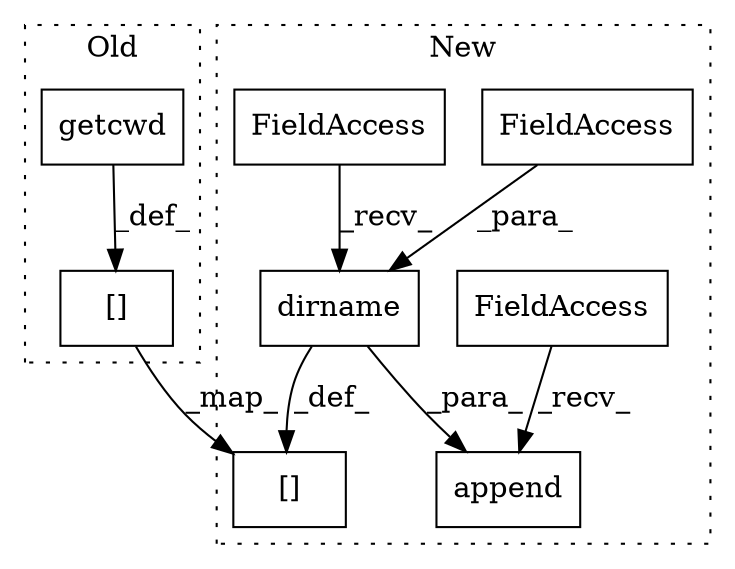 digraph G {
subgraph cluster0 {
1 [label="getcwd" a="32" s="1093" l="8" shape="box"];
5 [label="[]" a="2" s="1369,1374" l="4,1" shape="box"];
label = "Old";
style="dotted";
}
subgraph cluster1 {
2 [label="append" a="32" s="1857,1880" l="7,1" shape="box"];
3 [label="dirname" a="32" s="1788,1804" l="8,1" shape="box"];
4 [label="[]" a="2" s="2131,2136" l="4,1" shape="box"];
6 [label="FieldAccess" a="22" s="1796" l="8" shape="box"];
7 [label="FieldAccess" a="22" s="1780" l="7" shape="box"];
8 [label="FieldAccess" a="22" s="1833" l="23" shape="box"];
label = "New";
style="dotted";
}
1 -> 5 [label="_def_"];
3 -> 4 [label="_def_"];
3 -> 2 [label="_para_"];
5 -> 4 [label="_map_"];
6 -> 3 [label="_para_"];
7 -> 3 [label="_recv_"];
8 -> 2 [label="_recv_"];
}